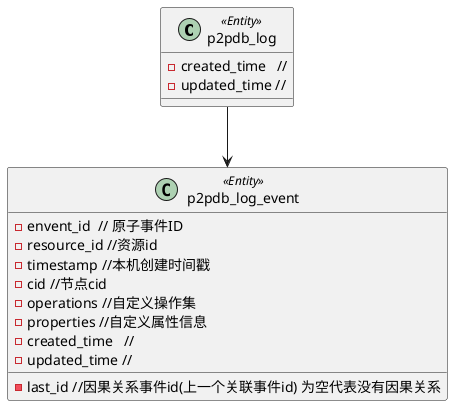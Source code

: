 @startuml
class p2pdb_log <<Entity>> {
    - created_time   //
    - updated_time //
}

class p2pdb_log_event <<Entity>> {
    - envent_id  // 原子事件ID
    - resource_id //资源id
    - timestamp //本机创建时间戳
    - cid //节点cid
    - last_id //因果关系事件id(上一个关联事件id) 为空代表没有因果关系
    - operations //自定义操作集
    - properties //自定义属性信息
    - created_time   //
    - updated_time //
}

p2pdb_log --> p2pdb_log_event
@enduml
